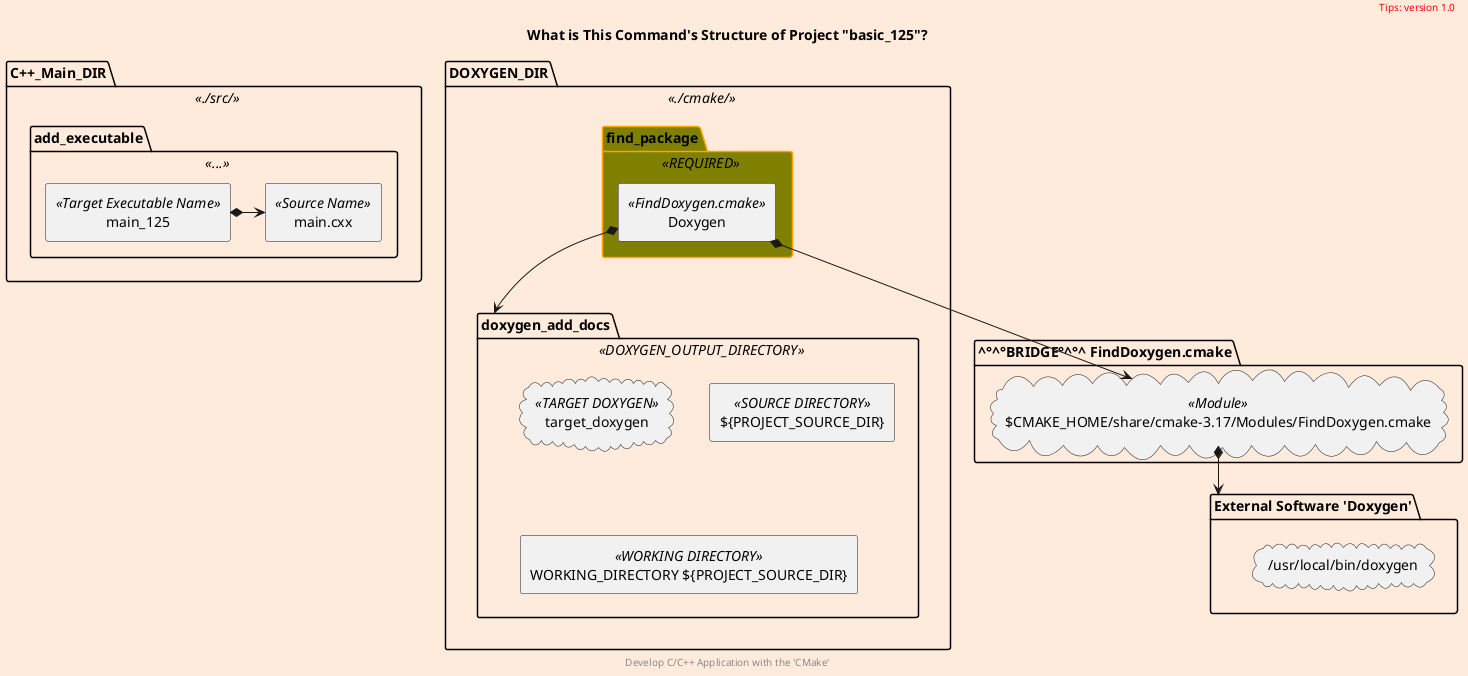 @startuml
scale 800 width
skinparam backgroundColor #FFEBDC
scale 1

skinparam Folder {
  backgroundColor Olive
  borderColor orange
}

'left to right direction
package C++_Main_DIR <<./src/>> as cxx_main {
    package add_executable <<...>> {
        rectangle main_125 <<Target Executable Name>> as main_125
        rectangle main.cxx <<Source Name>> as main_cxx
    }
    main_125 *-right-> main_cxx
}

package DOXYGEN_DIR <<./cmake/>> as doxygen_dir {
    package doxygen_add_docs <<DOXYGEN_OUTPUT_DIRECTORY>> {
        cloud target_doxygen <<TARGET DOXYGEN>> as target_doxygen
        rectangle "${PROJECT_SOURCE_DIR}" <<SOURCE DIRECTORY>> as source_directory
        rectangle "WORKING_DIRECTORY ${PROJECT_SOURCE_DIR}" <<WORKING DIRECTORY>> as working_directory
    }

    Folder find_package <<REQUIRED>> as find_package {
        rectangle Doxygen <<FindDoxygen.cmake>> as Doxygen
    }

    Doxygen *--> doxygen_add_docs
}

package "^°^°BRIDGE°^°^ FindDoxygen.cmake" as FindDoxygen {
    'CMAKE_HOME=/Applications/CMake.app/Contents/
    cloud "$CMAKE_HOME/share/cmake-3.17/Modules/FindDoxygen.cmake" <<Module>> as find_doxygen
}

package "External Software 'Doxygen'" as doxygen {
    cloud "/usr/local/bin/doxygen"
}


Doxygen *--> find_doxygen
find_doxygen *--> doxygen


title
    What is This Command's Structure of Project "basic_125"?
end title

header
<font color=red>Tips: version 1.0</font>
endheader

center footer Develop C/C++ Application with the 'CMake'

@enduml